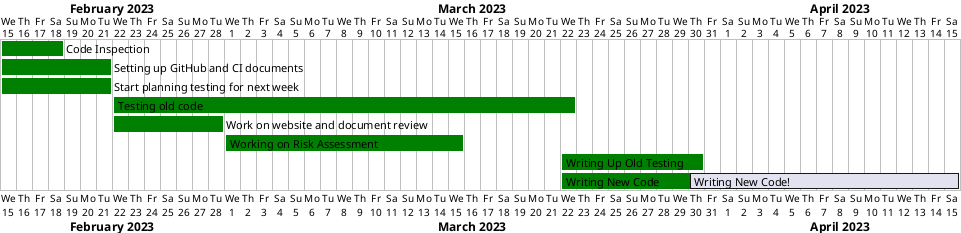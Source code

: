 @startgantt

Project starts 2023-2-15

[Code Inspection] starts 2023-2-15 and lasts 4 days and is colored in green
[Setting up GitHub and CI documents] starts 2023-2-15 and lasts 7 days and is colored in green
[Start planning testing for next week] starts 2023-2-15 and lasts 7 days and is colored in green

[Testing old code] starts 2023-2-22 and ends 2023-3-22 and is colored in green
[Work on website and document review] starts 2023-2-22 and lasts 7 days and is colored in green

[Working on Risk Assessment] starts 2023-2-29 and ends 2023-3-15 and is colored in green

[Writing Up Old Testing] starts 2023-3-22 and ends 2023-3-30 and is colored in green

[Writing New Code] starts 2023-3-22  and ends 2023-3-30 and is colored in green

[Writing New Code!] starts 2023-3-30 and ends 2023-4-15 and displays on same row as [Writing New Code]


@endgantt